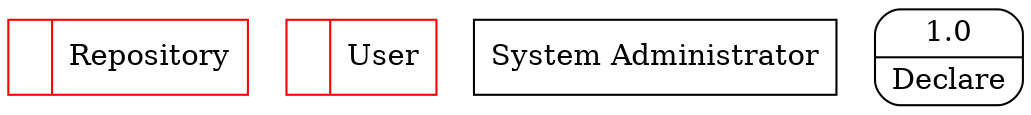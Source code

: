 digraph dfd2{ 
node[shape=record]
200 [label="<f0>  |<f1> Repository " color=red];
201 [label="<f0>  |<f1> User " color=red];
202 [label="System Administrator" shape=box];
203 [label="{<f0> 1.0|<f1> Declare }" shape=Mrecord];
}